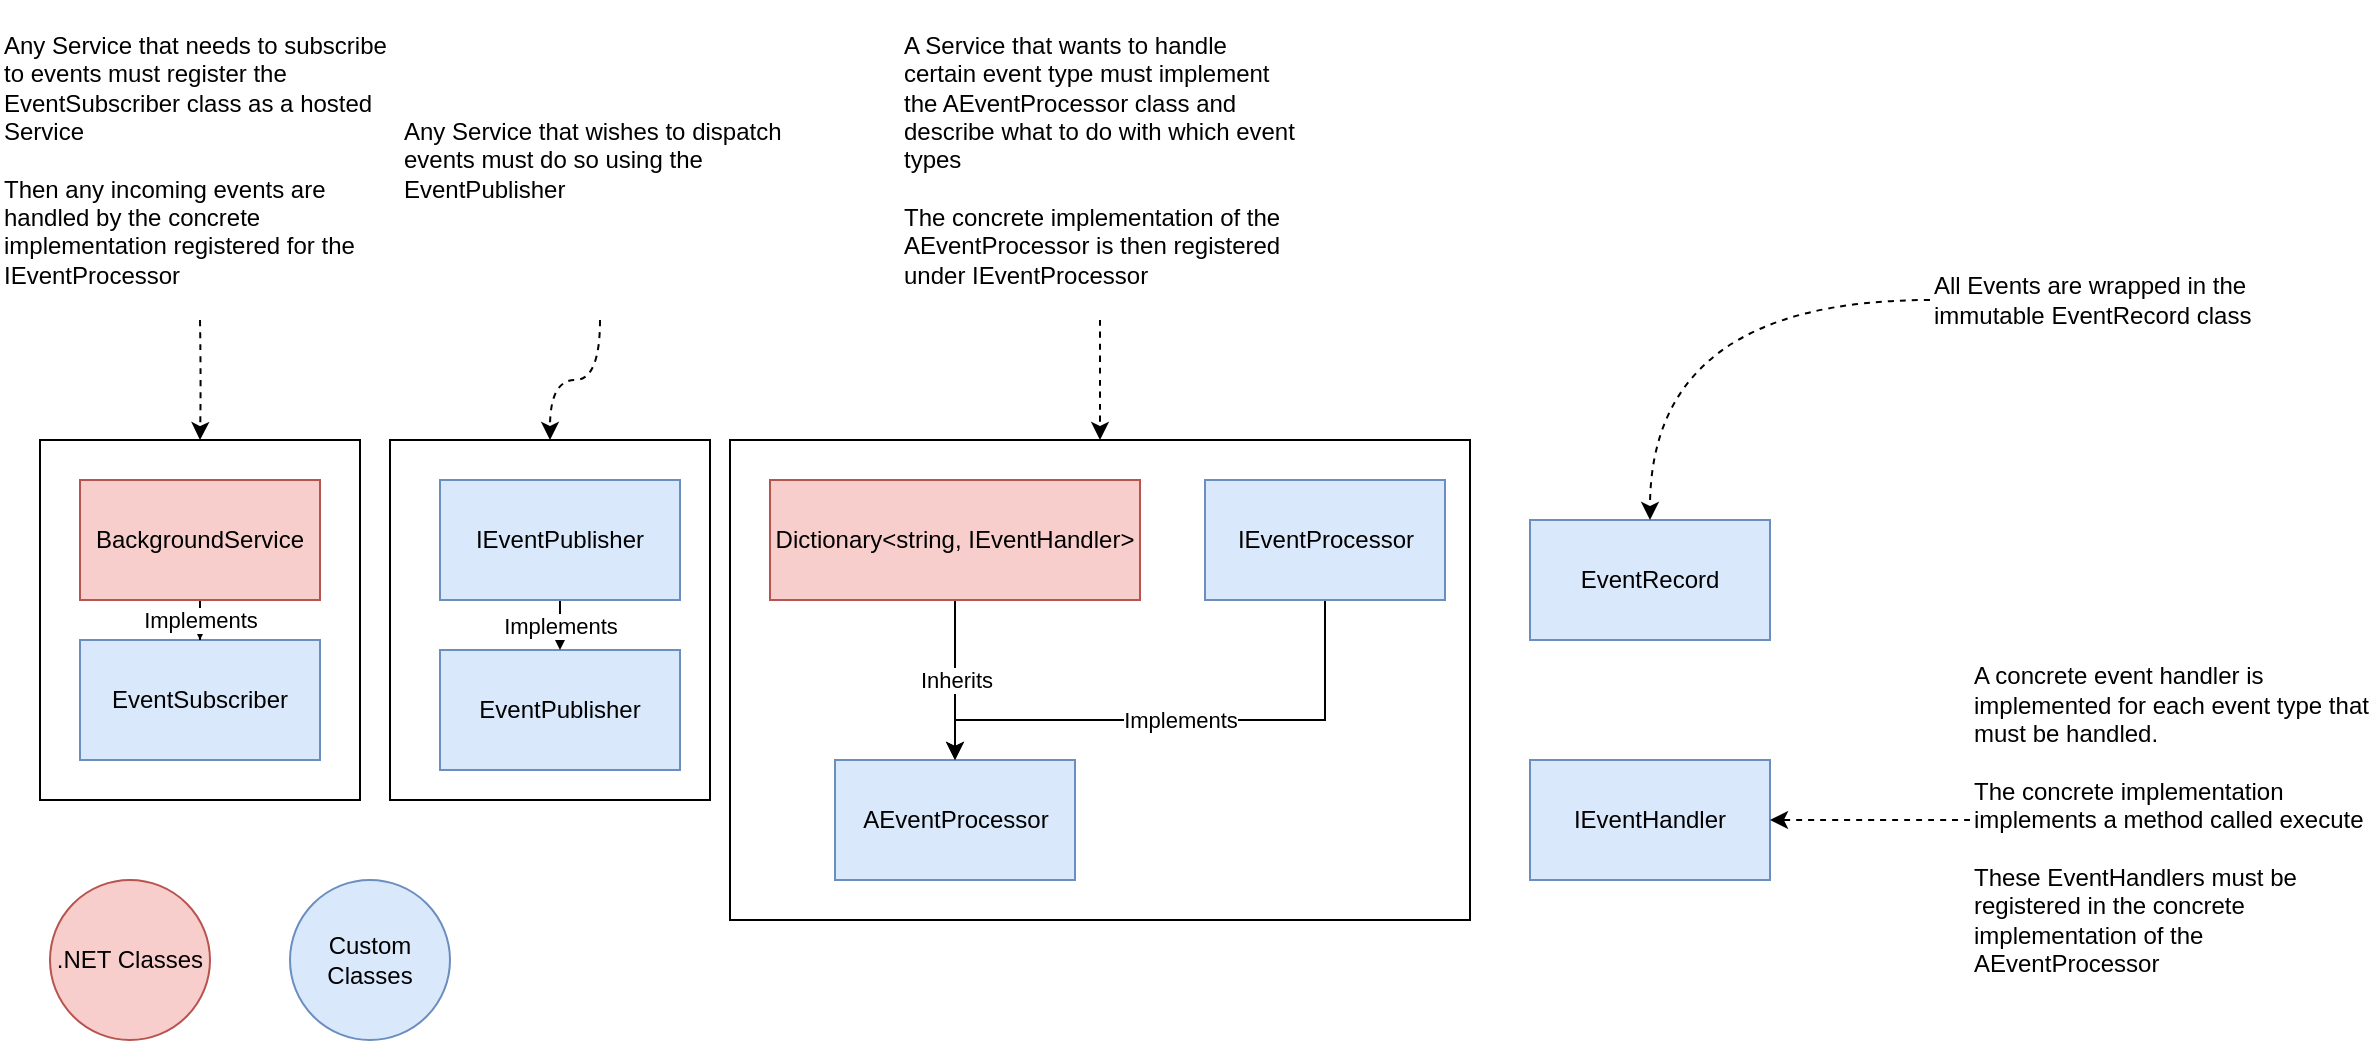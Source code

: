 <mxfile version="20.5.1" type="device"><diagram id="ub6vaFCpfyuENUtU1vTB" name="Page-1"><mxGraphModel dx="1556" dy="1457" grid="1" gridSize="10" guides="1" tooltips="1" connect="1" arrows="1" fold="1" page="1" pageScale="1" pageWidth="850" pageHeight="1100" math="0" shadow="0"><root><mxCell id="0"/><mxCell id="1" parent="0"/><mxCell id="CPYNGYKlRWcLM3KDM-9G-34" value="" style="rounded=0;whiteSpace=wrap;html=1;" vertex="1" parent="1"><mxGeometry x="1050" y="780" width="160" height="180" as="geometry"/></mxCell><mxCell id="CPYNGYKlRWcLM3KDM-9G-28" value="" style="rounded=0;whiteSpace=wrap;html=1;" vertex="1" parent="1"><mxGeometry x="1220" y="780" width="370" height="240" as="geometry"/></mxCell><mxCell id="CPYNGYKlRWcLM3KDM-9G-27" value="" style="rounded=0;whiteSpace=wrap;html=1;" vertex="1" parent="1"><mxGeometry x="875" y="780" width="160" height="180" as="geometry"/></mxCell><mxCell id="CPYNGYKlRWcLM3KDM-9G-1" value="&lt;div&gt;EventPublisher&lt;/div&gt;" style="rounded=0;whiteSpace=wrap;html=1;fillColor=#dae8fc;strokeColor=#6c8ebf;" vertex="1" parent="1"><mxGeometry x="1075" y="885" width="120" height="60" as="geometry"/></mxCell><mxCell id="CPYNGYKlRWcLM3KDM-9G-2" value="&lt;div&gt;EventSubscriber&lt;/div&gt;" style="rounded=0;whiteSpace=wrap;html=1;fillColor=#dae8fc;strokeColor=#6c8ebf;" vertex="1" parent="1"><mxGeometry x="895" y="880" width="120" height="60" as="geometry"/></mxCell><mxCell id="CPYNGYKlRWcLM3KDM-9G-15" value="Implements" style="edgeStyle=orthogonalEdgeStyle;rounded=0;orthogonalLoop=1;jettySize=auto;html=1;" edge="1" parent="1" source="CPYNGYKlRWcLM3KDM-9G-3" target="CPYNGYKlRWcLM3KDM-9G-1"><mxGeometry relative="1" as="geometry"/></mxCell><mxCell id="CPYNGYKlRWcLM3KDM-9G-3" value="IEventPublisher" style="rounded=0;whiteSpace=wrap;html=1;fillColor=#dae8fc;strokeColor=#6c8ebf;" vertex="1" parent="1"><mxGeometry x="1075" y="800" width="120" height="60" as="geometry"/></mxCell><mxCell id="CPYNGYKlRWcLM3KDM-9G-4" value="&lt;div&gt;AEventProcessor&lt;/div&gt;" style="rounded=0;whiteSpace=wrap;html=1;fillColor=#dae8fc;strokeColor=#6c8ebf;" vertex="1" parent="1"><mxGeometry x="1272.5" y="940" width="120" height="60" as="geometry"/></mxCell><mxCell id="CPYNGYKlRWcLM3KDM-9G-5" value="&lt;div&gt;EventRecord&lt;/div&gt;" style="rounded=0;whiteSpace=wrap;html=1;fillColor=#dae8fc;strokeColor=#6c8ebf;" vertex="1" parent="1"><mxGeometry x="1620" y="820" width="120" height="60" as="geometry"/></mxCell><mxCell id="CPYNGYKlRWcLM3KDM-9G-6" value="IEventHandler" style="rounded=0;whiteSpace=wrap;html=1;fillColor=#dae8fc;strokeColor=#6c8ebf;" vertex="1" parent="1"><mxGeometry x="1620" y="940" width="120" height="60" as="geometry"/></mxCell><mxCell id="CPYNGYKlRWcLM3KDM-9G-23" value="Implements" style="edgeStyle=orthogonalEdgeStyle;rounded=0;orthogonalLoop=1;jettySize=auto;html=1;entryX=0.5;entryY=0;entryDx=0;entryDy=0;" edge="1" parent="1" source="CPYNGYKlRWcLM3KDM-9G-7" target="CPYNGYKlRWcLM3KDM-9G-4"><mxGeometry relative="1" as="geometry"><Array as="points"><mxPoint x="1517.5" y="920"/><mxPoint x="1332.5" y="920"/></Array></mxGeometry></mxCell><mxCell id="CPYNGYKlRWcLM3KDM-9G-7" value="IEventProcessor" style="rounded=0;whiteSpace=wrap;html=1;fillColor=#dae8fc;strokeColor=#6c8ebf;" vertex="1" parent="1"><mxGeometry x="1457.5" y="800" width="120" height="60" as="geometry"/></mxCell><mxCell id="CPYNGYKlRWcLM3KDM-9G-17" value="Implements" style="edgeStyle=orthogonalEdgeStyle;rounded=0;orthogonalLoop=1;jettySize=auto;html=1;" edge="1" parent="1" source="CPYNGYKlRWcLM3KDM-9G-16" target="CPYNGYKlRWcLM3KDM-9G-2"><mxGeometry relative="1" as="geometry"/></mxCell><mxCell id="CPYNGYKlRWcLM3KDM-9G-16" value="BackgroundService" style="rounded=0;whiteSpace=wrap;html=1;fillColor=#f8cecc;strokeColor=#b85450;" vertex="1" parent="1"><mxGeometry x="895" y="800" width="120" height="60" as="geometry"/></mxCell><mxCell id="CPYNGYKlRWcLM3KDM-9G-18" value=".NET Classes" style="ellipse;whiteSpace=wrap;html=1;aspect=fixed;fillColor=#f8cecc;strokeColor=#b85450;" vertex="1" parent="1"><mxGeometry x="880" y="1000" width="80" height="80" as="geometry"/></mxCell><mxCell id="CPYNGYKlRWcLM3KDM-9G-19" value="Custom Classes" style="ellipse;whiteSpace=wrap;html=1;aspect=fixed;fillColor=#dae8fc;strokeColor=#6c8ebf;" vertex="1" parent="1"><mxGeometry x="1000" y="1000" width="80" height="80" as="geometry"/></mxCell><mxCell id="CPYNGYKlRWcLM3KDM-9G-22" value="Inherits" style="edgeStyle=orthogonalEdgeStyle;rounded=0;orthogonalLoop=1;jettySize=auto;html=1;entryX=0.5;entryY=0;entryDx=0;entryDy=0;" edge="1" parent="1" source="CPYNGYKlRWcLM3KDM-9G-20" target="CPYNGYKlRWcLM3KDM-9G-4"><mxGeometry relative="1" as="geometry"/></mxCell><mxCell id="CPYNGYKlRWcLM3KDM-9G-20" value="Dictionary&amp;lt;string, IEventHandler&amp;gt;" style="rounded=0;whiteSpace=wrap;html=1;fillColor=#f8cecc;strokeColor=#b85450;" vertex="1" parent="1"><mxGeometry x="1240" y="800" width="185" height="60" as="geometry"/></mxCell><mxCell id="CPYNGYKlRWcLM3KDM-9G-26" style="edgeStyle=orthogonalEdgeStyle;orthogonalLoop=1;jettySize=auto;html=1;curved=1;dashed=1;entryX=0.5;entryY=0;entryDx=0;entryDy=0;" edge="1" parent="1" target="CPYNGYKlRWcLM3KDM-9G-27"><mxGeometry relative="1" as="geometry"><mxPoint x="955" y="720" as="sourcePoint"/><mxPoint x="1030" y="750" as="targetPoint"/></mxGeometry></mxCell><mxCell id="CPYNGYKlRWcLM3KDM-9G-25" value="&lt;div align=&quot;left&quot;&gt;Any Service that needs to subscribe to events must register the EventSubscriber class as a hosted Service&lt;br&gt;&lt;/div&gt;&lt;div align=&quot;left&quot;&gt;&lt;br&gt;&lt;/div&gt;&lt;div align=&quot;left&quot;&gt;Then any incoming events are handled by the concrete implementation registered for the IEventProcessor&lt;br&gt;&lt;/div&gt;" style="text;html=1;strokeColor=none;fillColor=none;align=left;verticalAlign=middle;whiteSpace=wrap;rounded=0;" vertex="1" parent="1"><mxGeometry x="855" y="560" width="200" height="160" as="geometry"/></mxCell><mxCell id="CPYNGYKlRWcLM3KDM-9G-30" style="edgeStyle=orthogonalEdgeStyle;curved=1;orthogonalLoop=1;jettySize=auto;html=1;dashed=1;" edge="1" parent="1" source="CPYNGYKlRWcLM3KDM-9G-29" target="CPYNGYKlRWcLM3KDM-9G-28"><mxGeometry relative="1" as="geometry"/></mxCell><mxCell id="CPYNGYKlRWcLM3KDM-9G-29" value="A Service that wants to handle certain event type must implement the AEventProcessor class and describe what to do with which event types&lt;br&gt;&lt;br&gt;The concrete implementation of the AEventProcessor is then registered under IEventProcessor" style="text;html=1;strokeColor=none;fillColor=none;align=left;verticalAlign=middle;whiteSpace=wrap;rounded=0;" vertex="1" parent="1"><mxGeometry x="1305" y="560" width="200" height="160" as="geometry"/></mxCell><mxCell id="CPYNGYKlRWcLM3KDM-9G-32" style="edgeStyle=orthogonalEdgeStyle;curved=1;orthogonalLoop=1;jettySize=auto;html=1;entryX=1;entryY=0.5;entryDx=0;entryDy=0;dashed=1;" edge="1" parent="1" source="CPYNGYKlRWcLM3KDM-9G-31" target="CPYNGYKlRWcLM3KDM-9G-6"><mxGeometry relative="1" as="geometry"/></mxCell><mxCell id="CPYNGYKlRWcLM3KDM-9G-31" value="A concrete event handler is implemented for each event type that must be handled. &lt;br&gt;&lt;br&gt;&lt;div&gt;The concrete implementation implements a method called execute&lt;/div&gt;&lt;div&gt;&lt;br&gt;&lt;/div&gt;&lt;div&gt;These EventHandlers must be registered in the concrete implementation of the AEventProcessor&lt;br&gt;&lt;/div&gt;" style="text;html=1;strokeColor=none;fillColor=none;align=left;verticalAlign=middle;whiteSpace=wrap;rounded=0;" vertex="1" parent="1"><mxGeometry x="1840" y="890" width="200" height="160" as="geometry"/></mxCell><mxCell id="CPYNGYKlRWcLM3KDM-9G-36" style="edgeStyle=orthogonalEdgeStyle;curved=1;orthogonalLoop=1;jettySize=auto;html=1;entryX=0.5;entryY=0;entryDx=0;entryDy=0;dashed=1;" edge="1" parent="1" source="CPYNGYKlRWcLM3KDM-9G-35" target="CPYNGYKlRWcLM3KDM-9G-34"><mxGeometry relative="1" as="geometry"/></mxCell><mxCell id="CPYNGYKlRWcLM3KDM-9G-35" value="Any Service that wishes to dispatch events must do so using the EventPublisher" style="text;html=1;strokeColor=none;fillColor=none;align=left;verticalAlign=middle;whiteSpace=wrap;rounded=0;" vertex="1" parent="1"><mxGeometry x="1055" y="560" width="200" height="160" as="geometry"/></mxCell><mxCell id="CPYNGYKlRWcLM3KDM-9G-38" style="edgeStyle=orthogonalEdgeStyle;curved=1;orthogonalLoop=1;jettySize=auto;html=1;dashed=1;" edge="1" parent="1" source="CPYNGYKlRWcLM3KDM-9G-37" target="CPYNGYKlRWcLM3KDM-9G-5"><mxGeometry relative="1" as="geometry"/></mxCell><mxCell id="CPYNGYKlRWcLM3KDM-9G-37" value="All Events are wrapped in the immutable EventRecord class" style="text;html=1;strokeColor=none;fillColor=none;align=left;verticalAlign=middle;whiteSpace=wrap;rounded=0;" vertex="1" parent="1"><mxGeometry x="1820" y="630" width="200" height="160" as="geometry"/></mxCell></root></mxGraphModel></diagram></mxfile>